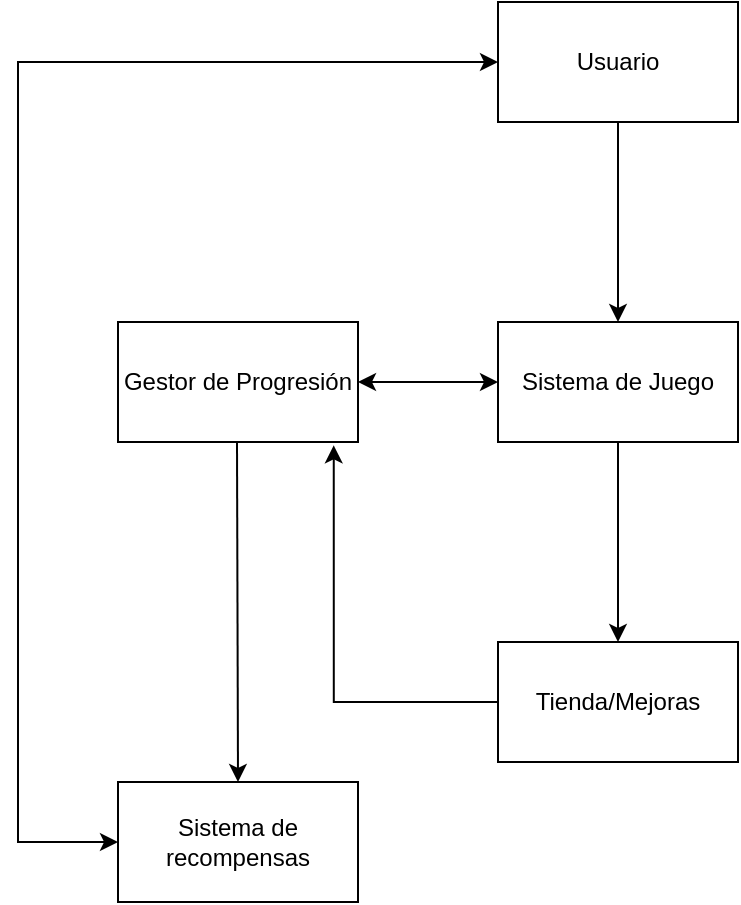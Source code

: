 <mxfile version="27.2.0">
  <diagram name="Page-1" id="h99UJlh36h8hWfJjW7za">
    <mxGraphModel dx="640" dy="1209" grid="1" gridSize="10" guides="1" tooltips="1" connect="1" arrows="1" fold="1" page="1" pageScale="1" pageWidth="850" pageHeight="1100" math="0" shadow="0">
      <root>
        <mxCell id="0" />
        <mxCell id="1" parent="0" />
        <mxCell id="6S_FqRWej_wycWH-i1FU-7" style="edgeStyle=orthogonalEdgeStyle;rounded=0;orthogonalLoop=1;jettySize=auto;html=1;entryX=0.5;entryY=0;entryDx=0;entryDy=0;" edge="1" parent="1" source="6S_FqRWej_wycWH-i1FU-1" target="6S_FqRWej_wycWH-i1FU-6">
          <mxGeometry relative="1" as="geometry" />
        </mxCell>
        <mxCell id="6S_FqRWej_wycWH-i1FU-1" value="Usuario" style="rounded=0;whiteSpace=wrap;html=1;" vertex="1" parent="1">
          <mxGeometry x="360" y="40" width="120" height="60" as="geometry" />
        </mxCell>
        <mxCell id="6S_FqRWej_wycWH-i1FU-10" style="edgeStyle=orthogonalEdgeStyle;rounded=0;orthogonalLoop=1;jettySize=auto;html=1;entryX=0;entryY=0.5;entryDx=0;entryDy=0;startArrow=classic;startFill=1;" edge="1" parent="1" source="6S_FqRWej_wycWH-i1FU-2" target="6S_FqRWej_wycWH-i1FU-6">
          <mxGeometry relative="1" as="geometry" />
        </mxCell>
        <mxCell id="6S_FqRWej_wycWH-i1FU-11" style="edgeStyle=orthogonalEdgeStyle;rounded=0;orthogonalLoop=1;jettySize=auto;html=1;entryX=0.5;entryY=0;entryDx=0;entryDy=0;" edge="1" parent="1" target="6S_FqRWej_wycWH-i1FU-3">
          <mxGeometry relative="1" as="geometry">
            <mxPoint x="229.5" y="550" as="targetPoint" />
            <mxPoint x="229.5" y="260" as="sourcePoint" />
          </mxGeometry>
        </mxCell>
        <mxCell id="6S_FqRWej_wycWH-i1FU-2" value="Gestor de Progresión" style="rounded=0;whiteSpace=wrap;html=1;" vertex="1" parent="1">
          <mxGeometry x="170" y="200" width="120" height="60" as="geometry" />
        </mxCell>
        <mxCell id="6S_FqRWej_wycWH-i1FU-12" style="edgeStyle=orthogonalEdgeStyle;rounded=0;orthogonalLoop=1;jettySize=auto;html=1;entryX=0;entryY=0.5;entryDx=0;entryDy=0;startArrow=classic;startFill=1;exitX=0;exitY=0.5;exitDx=0;exitDy=0;" edge="1" parent="1" source="6S_FqRWej_wycWH-i1FU-3" target="6S_FqRWej_wycWH-i1FU-1">
          <mxGeometry relative="1" as="geometry">
            <Array as="points">
              <mxPoint x="120" y="460" />
              <mxPoint x="120" y="70" />
            </Array>
          </mxGeometry>
        </mxCell>
        <mxCell id="6S_FqRWej_wycWH-i1FU-3" value="Sistema de recompensas" style="rounded=0;whiteSpace=wrap;html=1;" vertex="1" parent="1">
          <mxGeometry x="170" y="430" width="120" height="60" as="geometry" />
        </mxCell>
        <mxCell id="6S_FqRWej_wycWH-i1FU-9" style="edgeStyle=orthogonalEdgeStyle;rounded=0;orthogonalLoop=1;jettySize=auto;html=1;entryX=0.899;entryY=1.028;entryDx=0;entryDy=0;entryPerimeter=0;" edge="1" parent="1" source="6S_FqRWej_wycWH-i1FU-5" target="6S_FqRWej_wycWH-i1FU-2">
          <mxGeometry relative="1" as="geometry">
            <mxPoint x="240" y="210" as="targetPoint" />
          </mxGeometry>
        </mxCell>
        <mxCell id="6S_FqRWej_wycWH-i1FU-5" value="Tienda/Mejoras" style="rounded=0;whiteSpace=wrap;html=1;" vertex="1" parent="1">
          <mxGeometry x="360" y="360" width="120" height="60" as="geometry" />
        </mxCell>
        <mxCell id="6S_FqRWej_wycWH-i1FU-8" style="edgeStyle=orthogonalEdgeStyle;rounded=0;orthogonalLoop=1;jettySize=auto;html=1;entryX=0.5;entryY=0;entryDx=0;entryDy=0;" edge="1" parent="1" source="6S_FqRWej_wycWH-i1FU-6" target="6S_FqRWej_wycWH-i1FU-5">
          <mxGeometry relative="1" as="geometry" />
        </mxCell>
        <mxCell id="6S_FqRWej_wycWH-i1FU-6" value="&lt;div&gt;Sistema de Juego&lt;/div&gt;" style="rounded=0;whiteSpace=wrap;html=1;" vertex="1" parent="1">
          <mxGeometry x="360" y="200" width="120" height="60" as="geometry" />
        </mxCell>
      </root>
    </mxGraphModel>
  </diagram>
</mxfile>
